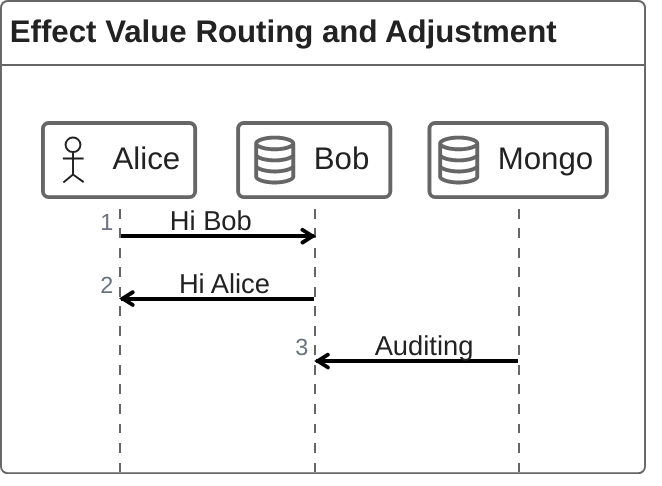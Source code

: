 zenuml
    title Effect Value Routing and Adjustment
    @Actor Alice
    @Database Bob
    @Database Mongo
    Alice->Bob: Hi Bob
    Bob->Alice: Hi Alice
    Mongo->Bob: Auditing